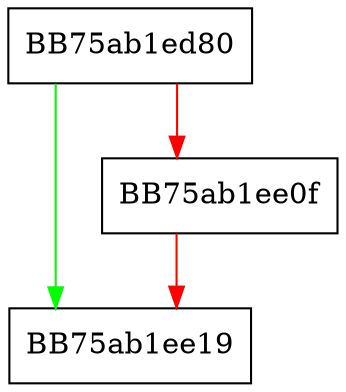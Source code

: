 digraph ReportLowfi {
  node [shape="box"];
  graph [splines=ortho];
  BB75ab1ed80 -> BB75ab1ee19 [color="green"];
  BB75ab1ed80 -> BB75ab1ee0f [color="red"];
  BB75ab1ee0f -> BB75ab1ee19 [color="red"];
}